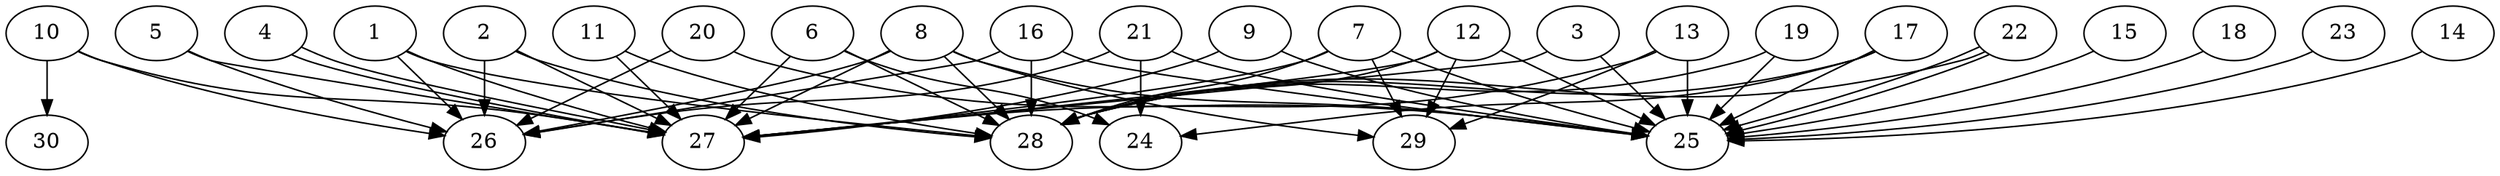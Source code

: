// DAG automatically generated by daggen at Thu Oct  3 14:04:18 2019
// ./daggen --dot -n 30 --ccr 0.4 --fat 0.9 --regular 0.7 --density 0.7 --mindata 5242880 --maxdata 52428800 
digraph G {
  1 [size="104107520", alpha="0.09", expect_size="41643008"] 
  1 -> 26 [size ="41643008"]
  1 -> 27 [size ="41643008"]
  1 -> 28 [size ="41643008"]
  2 [size="112404480", alpha="0.15", expect_size="44961792"] 
  2 -> 26 [size ="44961792"]
  2 -> 27 [size ="44961792"]
  2 -> 28 [size ="44961792"]
  3 [size="72268800", alpha="0.19", expect_size="28907520"] 
  3 -> 25 [size ="28907520"]
  3 -> 27 [size ="28907520"]
  4 [size="68641280", alpha="0.08", expect_size="27456512"] 
  4 -> 27 [size ="27456512"]
  4 -> 27 [size ="27456512"]
  5 [size="122862080", alpha="0.10", expect_size="49144832"] 
  5 -> 26 [size ="49144832"]
  5 -> 27 [size ="49144832"]
  6 [size="14233600", alpha="0.02", expect_size="5693440"] 
  6 -> 24 [size ="5693440"]
  6 -> 27 [size ="5693440"]
  6 -> 28 [size ="5693440"]
  7 [size="77547520", alpha="0.03", expect_size="31019008"] 
  7 -> 25 [size ="31019008"]
  7 -> 27 [size ="31019008"]
  7 -> 28 [size ="31019008"]
  7 -> 29 [size ="31019008"]
  8 [size="43773440", alpha="0.05", expect_size="17509376"] 
  8 -> 25 [size ="17509376"]
  8 -> 26 [size ="17509376"]
  8 -> 27 [size ="17509376"]
  8 -> 28 [size ="17509376"]
  8 -> 29 [size ="17509376"]
  9 [size="88698880", alpha="0.01", expect_size="35479552"] 
  9 -> 25 [size ="35479552"]
  9 -> 27 [size ="35479552"]
  10 [size="130869760", alpha="0.15", expect_size="52347904"] 
  10 -> 26 [size ="52347904"]
  10 -> 27 [size ="52347904"]
  10 -> 30 [size ="52347904"]
  11 [size="38620160", alpha="0.19", expect_size="15448064"] 
  11 -> 27 [size ="15448064"]
  11 -> 28 [size ="15448064"]
  12 [size="90201600", alpha="0.02", expect_size="36080640"] 
  12 -> 25 [size ="36080640"]
  12 -> 27 [size ="36080640"]
  12 -> 28 [size ="36080640"]
  12 -> 29 [size ="36080640"]
  13 [size="58009600", alpha="0.16", expect_size="23203840"] 
  13 -> 25 [size ="23203840"]
  13 -> 27 [size ="23203840"]
  13 -> 29 [size ="23203840"]
  14 [size="50319360", alpha="0.15", expect_size="20127744"] 
  14 -> 25 [size ="20127744"]
  15 [size="98841600", alpha="0.11", expect_size="39536640"] 
  15 -> 25 [size ="39536640"]
  16 [size="39444480", alpha="0.15", expect_size="15777792"] 
  16 -> 25 [size ="15777792"]
  16 -> 26 [size ="15777792"]
  16 -> 28 [size ="15777792"]
  17 [size="53990400", alpha="0.05", expect_size="21596160"] 
  17 -> 24 [size ="21596160"]
  17 -> 25 [size ="21596160"]
  17 -> 28 [size ="21596160"]
  18 [size="68759040", alpha="0.06", expect_size="27503616"] 
  18 -> 25 [size ="27503616"]
  19 [size="97643520", alpha="0.17", expect_size="39057408"] 
  19 -> 25 [size ="39057408"]
  19 -> 28 [size ="39057408"]
  20 [size="106219520", alpha="0.13", expect_size="42487808"] 
  20 -> 25 [size ="42487808"]
  20 -> 26 [size ="42487808"]
  21 [size="77189120", alpha="0.05", expect_size="30875648"] 
  21 -> 24 [size ="30875648"]
  21 -> 25 [size ="30875648"]
  21 -> 26 [size ="30875648"]
  22 [size="69816320", alpha="0.13", expect_size="27926528"] 
  22 -> 25 [size ="27926528"]
  22 -> 25 [size ="27926528"]
  22 -> 28 [size ="27926528"]
  23 [size="82301440", alpha="0.12", expect_size="32920576"] 
  23 -> 25 [size ="32920576"]
  24 [size="57861120", alpha="0.20", expect_size="23144448"] 
  25 [size="29895680", alpha="0.06", expect_size="11958272"] 
  26 [size="93921280", alpha="0.13", expect_size="37568512"] 
  27 [size="63769600", alpha="0.11", expect_size="25507840"] 
  28 [size="91578880", alpha="0.13", expect_size="36631552"] 
  29 [size="126773760", alpha="0.09", expect_size="50709504"] 
  30 [size="109859840", alpha="0.05", expect_size="43943936"] 
}
